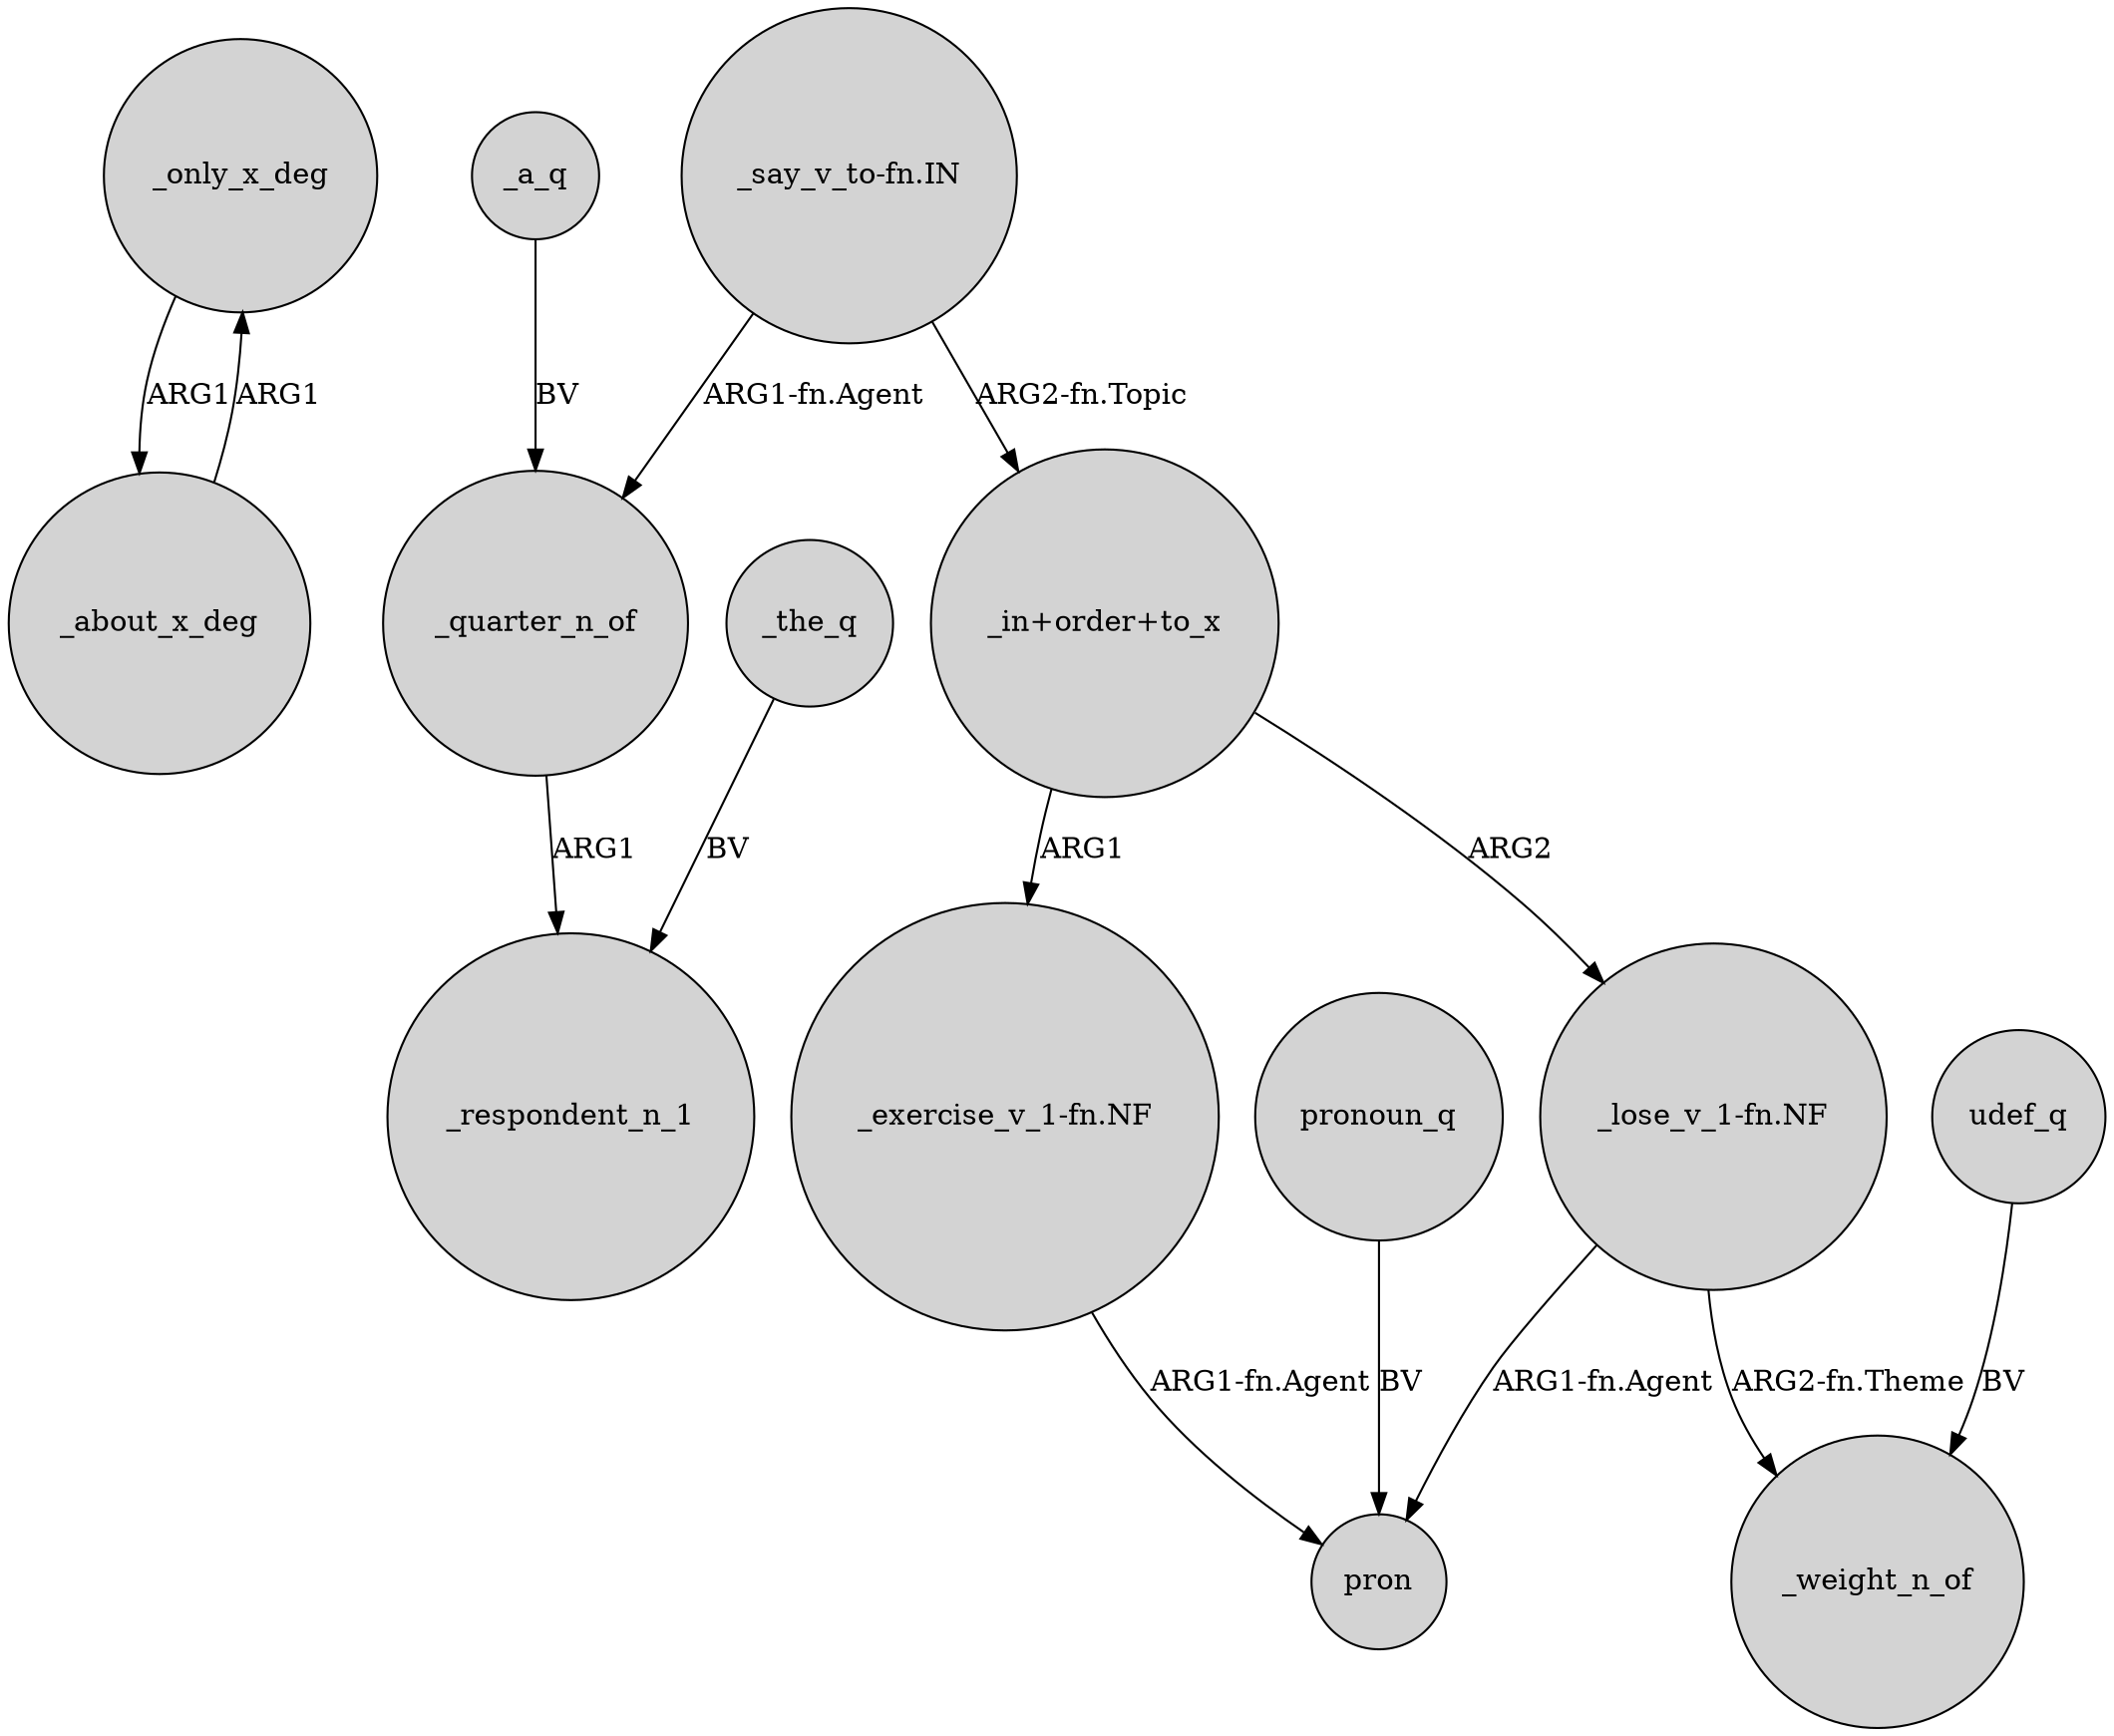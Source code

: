 digraph {
	node [shape=circle style=filled]
	_only_x_deg -> _about_x_deg [label=ARG1]
	_quarter_n_of -> _respondent_n_1 [label=ARG1]
	"_in+order+to_x" -> "_lose_v_1-fn.NF" [label=ARG2]
	"_lose_v_1-fn.NF" -> _weight_n_of [label="ARG2-fn.Theme"]
	_the_q -> _respondent_n_1 [label=BV]
	_about_x_deg -> _only_x_deg [label=ARG1]
	"_in+order+to_x" -> "_exercise_v_1-fn.NF" [label=ARG1]
	"_say_v_to-fn.IN" -> _quarter_n_of [label="ARG1-fn.Agent"]
	"_say_v_to-fn.IN" -> "_in+order+to_x" [label="ARG2-fn.Topic"]
	"_lose_v_1-fn.NF" -> pron [label="ARG1-fn.Agent"]
	"_exercise_v_1-fn.NF" -> pron [label="ARG1-fn.Agent"]
	_a_q -> _quarter_n_of [label=BV]
	udef_q -> _weight_n_of [label=BV]
	pronoun_q -> pron [label=BV]
}
